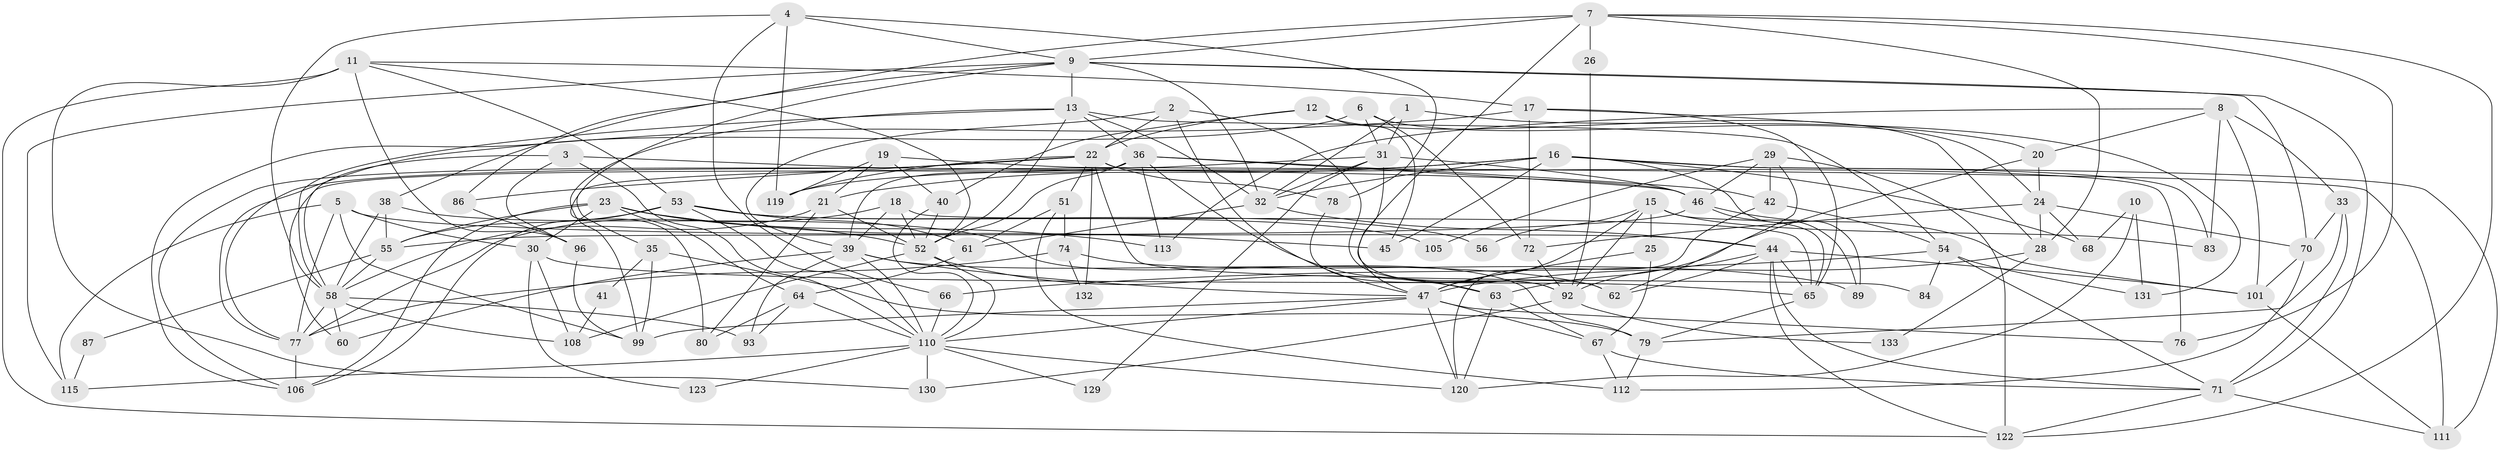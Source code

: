 // original degree distribution, {3: 0.22794117647058823, 2: 0.16911764705882354, 4: 0.2647058823529412, 5: 0.19117647058823528, 6: 0.08823529411764706, 7: 0.04411764705882353, 8: 0.007352941176470588, 9: 0.007352941176470588}
// Generated by graph-tools (version 1.1) at 2025/41/03/06/25 10:41:53]
// undirected, 94 vertices, 228 edges
graph export_dot {
graph [start="1"]
  node [color=gray90,style=filled];
  1;
  2 [super="+14"];
  3 [super="+118"];
  4 [super="+34"];
  5 [super="+114"];
  6 [super="+75"];
  7 [super="+27"];
  8 [super="+88"];
  9 [super="+48"];
  10;
  11 [super="+95"];
  12;
  13 [super="+135"];
  15 [super="+109"];
  16 [super="+43"];
  17 [super="+126"];
  18;
  19;
  20 [super="+104"];
  21 [super="+37"];
  22 [super="+128"];
  23 [super="+73"];
  24 [super="+50"];
  25;
  26;
  28;
  29;
  30;
  31 [super="+82"];
  32 [super="+136"];
  33 [super="+69"];
  35;
  36 [super="+94"];
  38;
  39 [super="+97"];
  40;
  41;
  42;
  44 [super="+100"];
  45 [super="+91"];
  46 [super="+98"];
  47 [super="+49"];
  51 [super="+121"];
  52 [super="+57"];
  53 [super="+116"];
  54 [super="+59"];
  55 [super="+127"];
  56;
  58 [super="+85"];
  60;
  61;
  62;
  63 [super="+107"];
  64;
  65 [super="+103"];
  66;
  67 [super="+134"];
  68;
  70 [super="+81"];
  71 [super="+125"];
  72;
  74;
  76;
  77 [super="+90"];
  78;
  79;
  80;
  83;
  84;
  86;
  87;
  89;
  92 [super="+102"];
  93;
  96;
  99;
  101;
  105;
  106;
  108 [super="+117"];
  110 [super="+124"];
  111;
  112;
  113;
  115;
  119;
  120;
  122;
  123;
  129;
  130;
  131;
  132;
  133;
  1 -- 32;
  1 -- 31;
  1 -- 131;
  2 -- 47;
  2 -- 22;
  2 -- 92;
  2 -- 39;
  3 -- 46;
  3 -- 96;
  3 -- 58;
  3 -- 110;
  4 -- 119;
  4 -- 58;
  4 -- 66;
  4 -- 9;
  4 -- 78;
  5 -- 30;
  5 -- 99;
  5 -- 44;
  5 -- 115;
  5 -- 77;
  6 -- 72;
  6 -- 31;
  6 -- 24;
  6 -- 77;
  7 -- 122;
  7 -- 76;
  7 -- 86;
  7 -- 26;
  7 -- 28;
  7 -- 47;
  7 -- 9;
  8 -- 83;
  8 -- 101;
  8 -- 20;
  8 -- 113;
  8 -- 33;
  9 -- 38;
  9 -- 115;
  9 -- 32;
  9 -- 80;
  9 -- 70;
  9 -- 71;
  9 -- 13;
  10 -- 68;
  10 -- 131;
  10 -- 120;
  11 -- 96;
  11 -- 122;
  11 -- 52;
  11 -- 130;
  11 -- 53;
  11 -- 17;
  12 -- 40;
  12 -- 28;
  12 -- 45;
  12 -- 22;
  13 -- 32;
  13 -- 52;
  13 -- 99;
  13 -- 36;
  13 -- 54;
  13 -- 58;
  15 -- 47;
  15 -- 25;
  15 -- 56;
  15 -- 65;
  15 -- 83;
  15 -- 92;
  16 -- 111;
  16 -- 119;
  16 -- 32;
  16 -- 83;
  16 -- 68;
  16 -- 89;
  16 -- 21;
  16 -- 45;
  17 -- 72;
  17 -- 106;
  17 -- 65;
  17 -- 20;
  18 -- 65;
  18 -- 52;
  18 -- 39;
  18 -- 77;
  19 -- 40;
  19 -- 111;
  19 -- 119;
  19 -- 21;
  20 -- 63;
  20 -- 24;
  21 -- 80;
  21 -- 52;
  21 -- 58;
  22 -- 78;
  22 -- 132;
  22 -- 106;
  22 -- 77;
  22 -- 76;
  22 -- 84;
  22 -- 119;
  22 -- 86;
  22 -- 51;
  23 -- 113;
  23 -- 64;
  23 -- 52;
  23 -- 106;
  23 -- 30;
  23 -- 45;
  23 -- 55;
  24 -- 72;
  24 -- 28;
  24 -- 70;
  24 -- 68;
  25 -- 47;
  25 -- 67;
  26 -- 92;
  28 -- 47;
  28 -- 133;
  29 -- 62;
  29 -- 42;
  29 -- 105;
  29 -- 122;
  29 -- 46;
  30 -- 108;
  30 -- 123;
  30 -- 65;
  31 -- 62;
  31 -- 32;
  31 -- 129;
  31 -- 35;
  31 -- 46;
  32 -- 61;
  32 -- 44;
  33 -- 70;
  33 -- 71 [weight=2];
  33 -- 79;
  35 -- 99;
  35 -- 41;
  35 -- 79;
  36 -- 39;
  36 -- 52;
  36 -- 42;
  36 -- 113;
  36 -- 60;
  36 -- 46;
  36 -- 63;
  38 -- 79;
  38 -- 55;
  38 -- 58;
  39 -- 110;
  39 -- 93;
  39 -- 47;
  39 -- 60;
  39 -- 62;
  40 -- 52;
  40 -- 110;
  41 -- 108;
  42 -- 120;
  42 -- 54;
  44 -- 71;
  44 -- 65;
  44 -- 92;
  44 -- 122;
  44 -- 101;
  44 -- 62;
  46 -- 89;
  46 -- 101;
  46 -- 55;
  47 -- 99;
  47 -- 67;
  47 -- 120;
  47 -- 76;
  47 -- 110;
  51 -- 61;
  51 -- 74;
  51 -- 112;
  52 -- 108;
  52 -- 110;
  52 -- 63;
  53 -- 106;
  53 -- 56;
  53 -- 61;
  53 -- 105;
  53 -- 110;
  53 -- 55;
  54 -- 66;
  54 -- 131;
  54 -- 84;
  54 -- 71;
  55 -- 87;
  55 -- 58;
  58 -- 93;
  58 -- 60;
  58 -- 77;
  58 -- 108;
  61 -- 64;
  63 -- 120;
  63 -- 67;
  64 -- 110;
  64 -- 80;
  64 -- 93;
  65 -- 79;
  66 -- 110;
  67 -- 112;
  67 -- 71;
  70 -- 112;
  70 -- 101;
  71 -- 111;
  71 -- 122;
  72 -- 92;
  74 -- 77;
  74 -- 89;
  74 -- 132;
  77 -- 106;
  78 -- 92;
  79 -- 112;
  86 -- 96;
  87 -- 115;
  92 -- 130;
  92 -- 133;
  96 -- 99;
  101 -- 111;
  110 -- 123;
  110 -- 129;
  110 -- 115;
  110 -- 130;
  110 -- 120;
}
